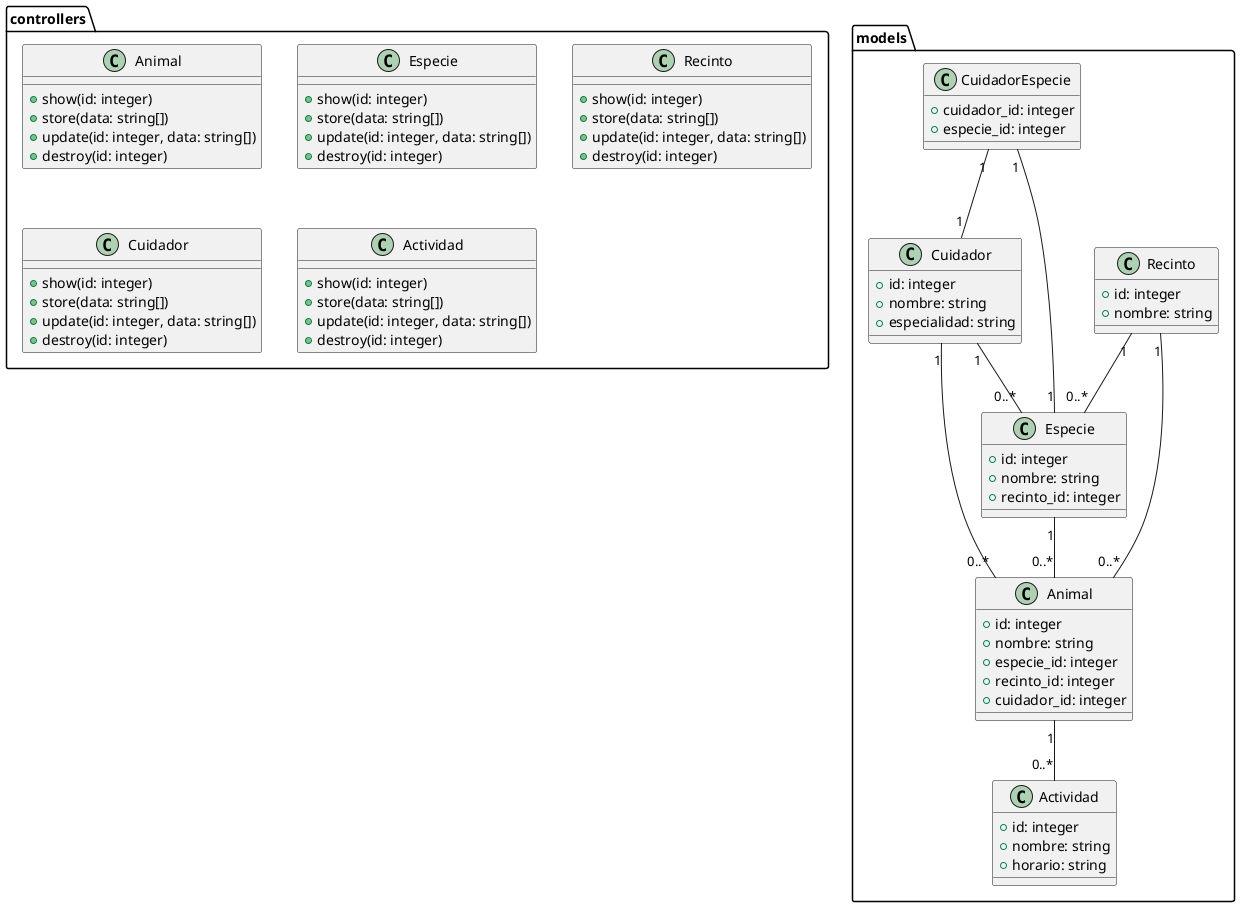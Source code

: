 @startuml

class models.Animal {
    + id: integer
    + nombre: string
    + especie_id: integer
    + recinto_id: integer
    + cuidador_id: integer
}

class models.Especie {
    + id: integer
    + nombre: string
    + recinto_id: integer
}

class models.Recinto {
    + id: integer
    + nombre: string
}

class models.Cuidador {
    + id: integer
    + nombre: string
    + especialidad: string
}

class models.Actividad {
    + id: integer
    + nombre: string
    + horario: string
}

class models.CuidadorEspecie {
    + cuidador_id: integer
    + especie_id: integer
}

class controllers.Animal {
    + show(id: integer)
    + store(data: string[])
    + update(id: integer, data: string[])
    + destroy(id: integer)
}

class controllers.Especie {
    + show(id: integer)
    + store(data: string[])
    + update(id: integer, data: string[])
    + destroy(id: integer)
}

class controllers.Recinto {
    + show(id: integer)
    + store(data: string[])
    + update(id: integer, data: string[])
    + destroy(id: integer)
}

class controllers.Cuidador {
    + show(id: integer)
    + store(data: string[])
    + update(id: integer, data: string[])
    + destroy(id: integer)
}

class controllers.Actividad {
    + show(id: integer)
    + store(data: string[])
    + update(id: integer, data: string[])
    + destroy(id: integer)
}

models.Especie "1" -- "0..*" models.Animal
models.Recinto "1" -- "0..*" models.Animal
models.Cuidador "1" -- "0..*" models.Animal
models.Recinto "1" -- "0..*" models.Especie
models.Cuidador "1" -- "0..*" models.Especie
models.Animal "1" -- "0..*" models.Actividad
models.CuidadorEspecie "1" -- "1" models.Cuidador
models.CuidadorEspecie "1" -- "1" models.Especie

@enduml
